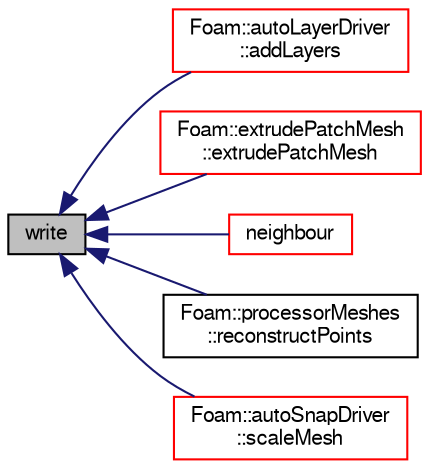 digraph "write"
{
  bgcolor="transparent";
  edge [fontname="FreeSans",fontsize="10",labelfontname="FreeSans",labelfontsize="10"];
  node [fontname="FreeSans",fontsize="10",shape=record];
  rankdir="LR";
  Node50423 [label="write",height=0.2,width=0.4,color="black", fillcolor="grey75", style="filled", fontcolor="black"];
  Node50423 -> Node50424 [dir="back",color="midnightblue",fontsize="10",style="solid",fontname="FreeSans"];
  Node50424 [label="Foam::autoLayerDriver\l::addLayers",height=0.2,width=0.4,color="red",URL="$a24610.html#a2654851d1ffedc26e8ff1424f7097ba6",tooltip="Add cell layers. "];
  Node50423 -> Node50427 [dir="back",color="midnightblue",fontsize="10",style="solid",fontname="FreeSans"];
  Node50427 [label="Foam::extrudePatchMesh\l::extrudePatchMesh",height=0.2,width=0.4,color="red",URL="$a21446.html#ada5aee048de4d025b44660aca99d21a6",tooltip="Construct from mesh, patch and dictionary. "];
  Node50423 -> Node50429 [dir="back",color="midnightblue",fontsize="10",style="solid",fontname="FreeSans"];
  Node50429 [label="neighbour",height=0.2,width=0.4,color="red",URL="$a22766.html#aab1a7f2af09b33005a527e107c7b3fad",tooltip="Internal face neighbour. "];
  Node50423 -> Node50510 [dir="back",color="midnightblue",fontsize="10",style="solid",fontname="FreeSans"];
  Node50510 [label="Foam::processorMeshes\l::reconstructPoints",height=0.2,width=0.4,color="black",URL="$a28662.html#a3c986dd25c16cb5d2a3c3ecf708fbe10",tooltip="Reconstruct point position after motion in parallel. "];
  Node50423 -> Node52156 [dir="back",color="midnightblue",fontsize="10",style="solid",fontname="FreeSans"];
  Node52156 [label="Foam::autoSnapDriver\l::scaleMesh",height=0.2,width=0.4,color="red",URL="$a24622.html#a4b8f2c5757f4d8cd95f8e1830e44c179",tooltip="Do the hard work: move the mesh according to displacement,. "];
}
